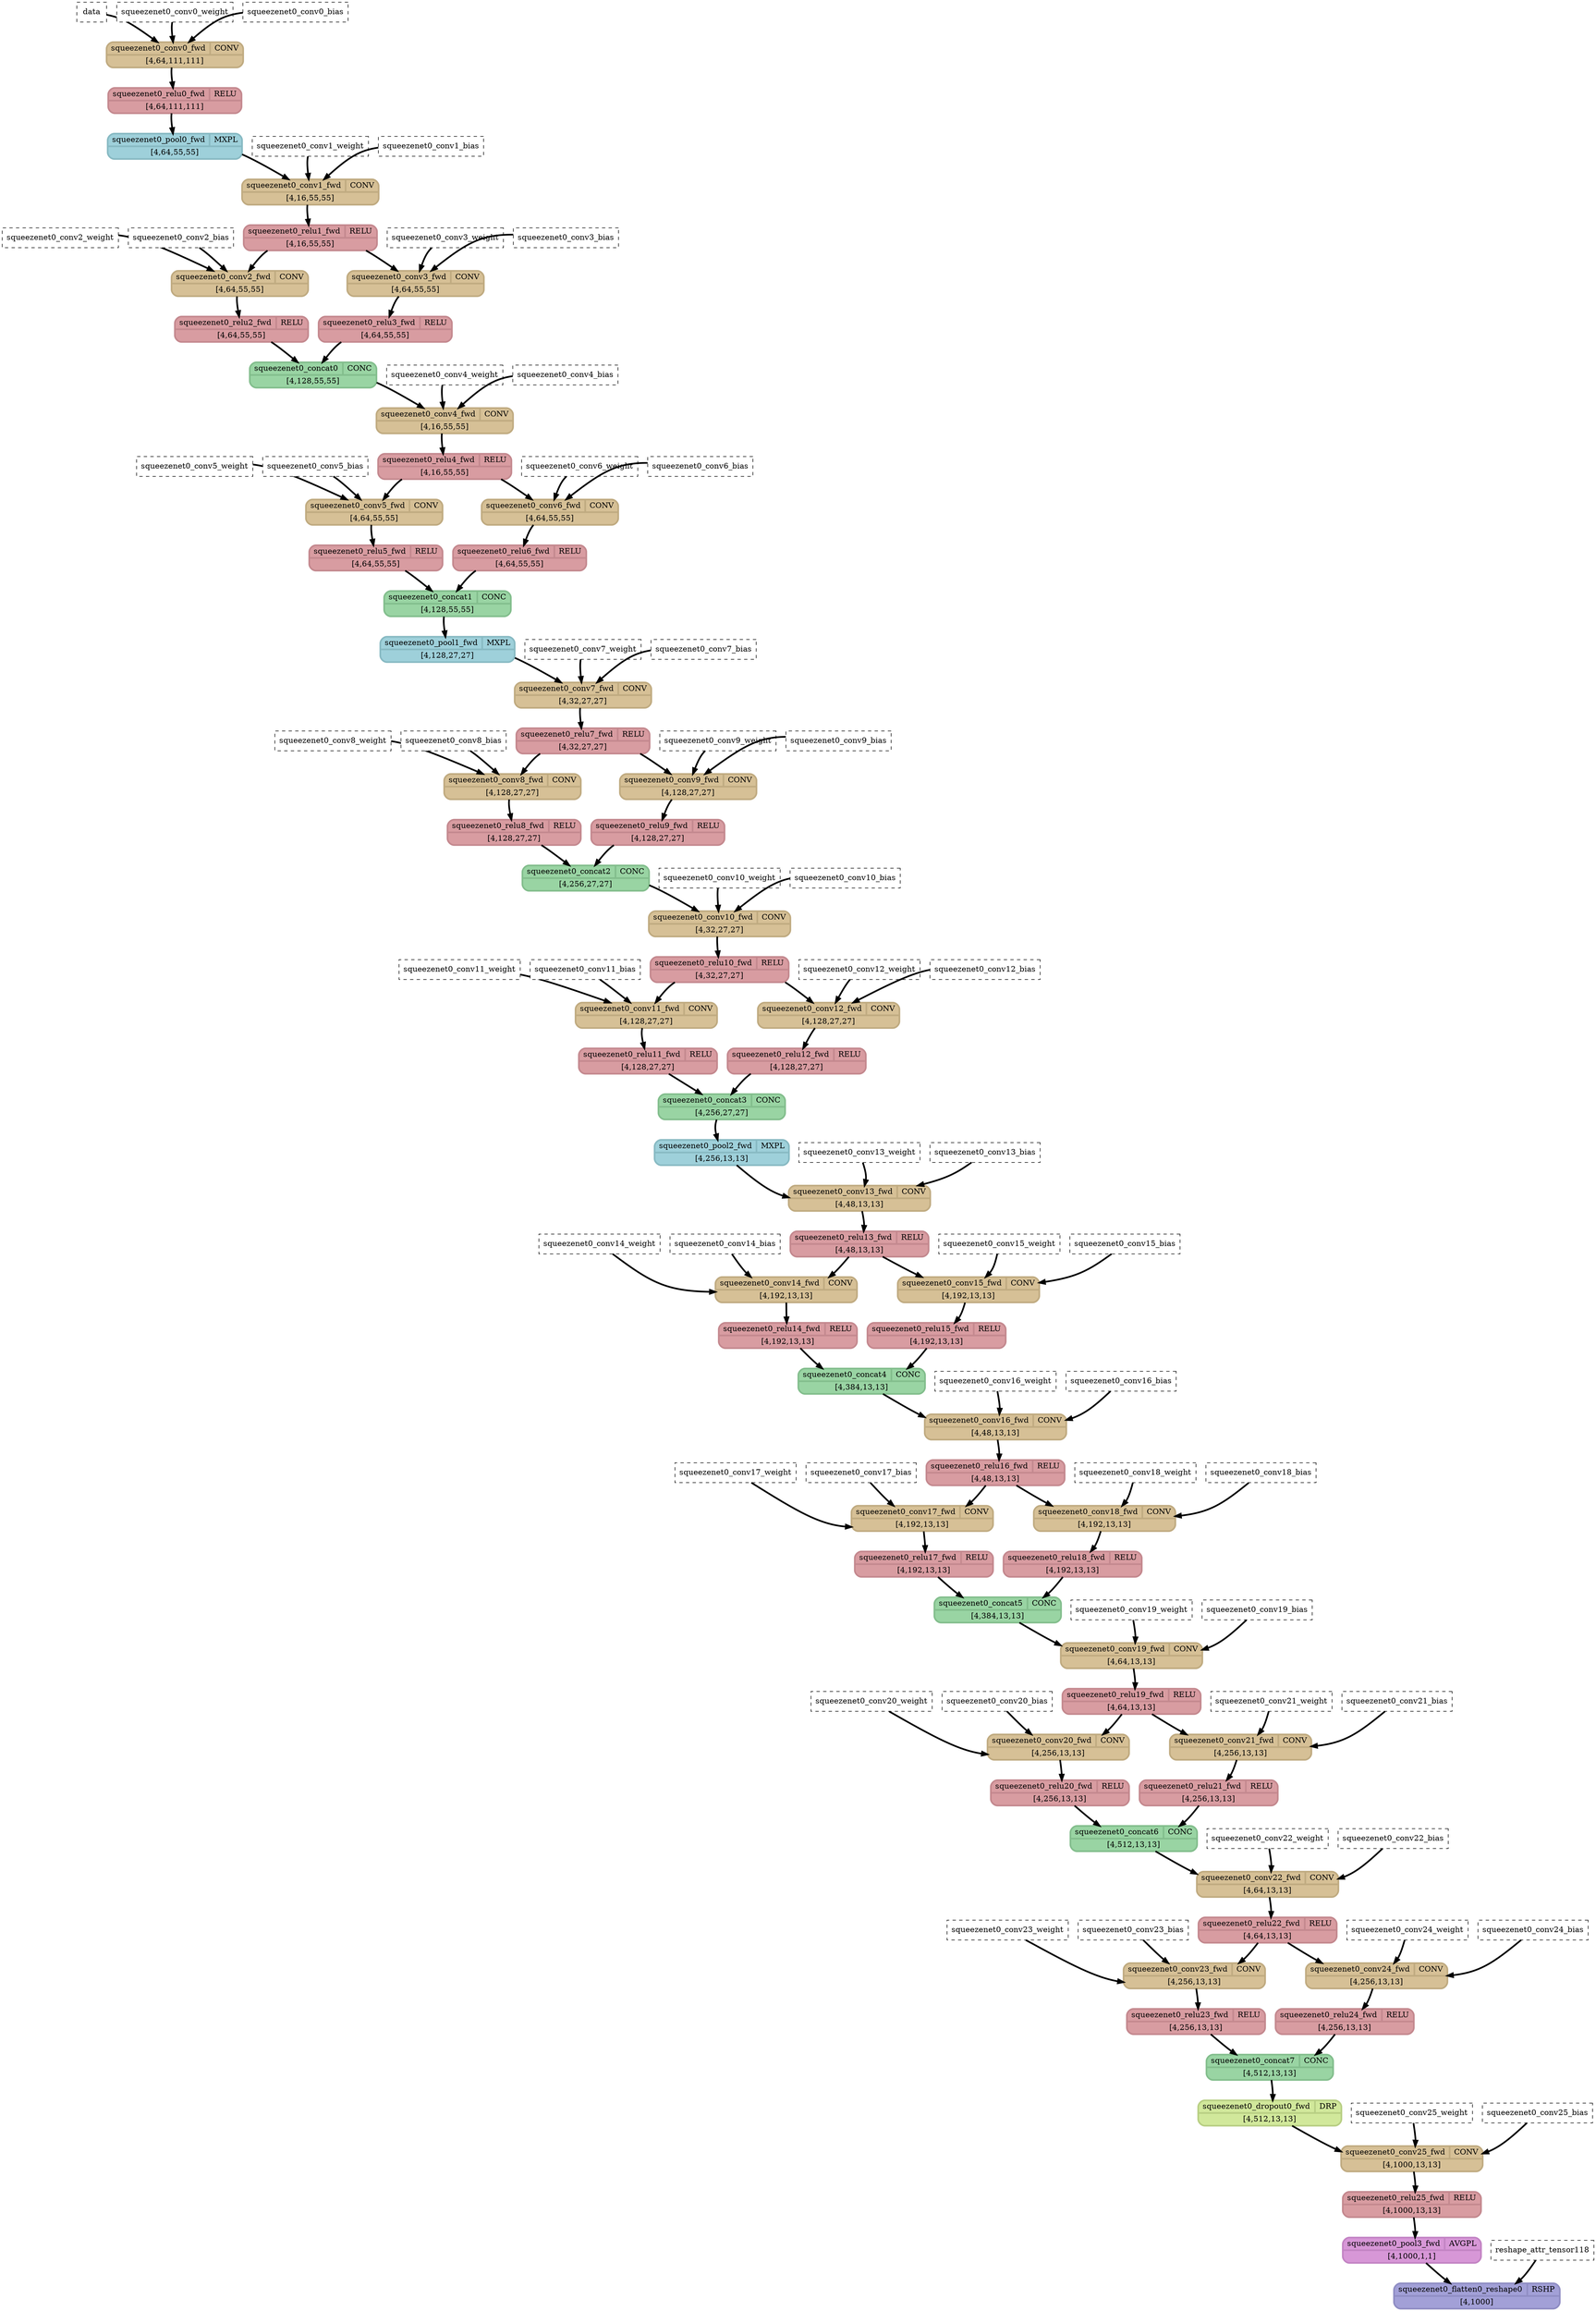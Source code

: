 strict digraph {
  graph [
    rankdir="TB"
    overlap=prism
    overlap_shrink=true
    splines=curved
  ];
  node [
    shape=Mrecord
  ];
  edge [
    penwidth=3
  ];

  // Node definitions.
  "data" [
    id=0
    name="data"
    type=constant_input
    label="data"
    inputs=""
    outputs=""
    shape=box
    style="filled,dashed"
    fillcolor="white"
  ];
  "squeezenet0_conv0_weight" [
    id=1
    name="squeezenet0_conv0_weight"
    type=constant_input
    label="squeezenet0_conv0_weight"
    inputs=""
    outputs=""
    shape=box
    style="filled,dashed"
    fillcolor="white"
  ];
  "squeezenet0_conv0_bias" [
    id=2
    name="squeezenet0_conv0_bias"
    type=constant_input
    label="squeezenet0_conv0_bias"
    inputs=""
    outputs=""
    shape=box
    style="filled,dashed"
    fillcolor="white"
  ];
  "squeezenet0_conv0_fwd" [
    id=3
    name="squeezenet0_conv0_fwd"
    type=Conv
    label="{ {squeezenet0_conv0_fwd  | CONV} | [4,64,111,111] }"
    inputs="data;squeezenet0_conv0_weight;squeezenet0_conv0_bias"
    outputs="squeezenet0_conv0_fwd"
    penwidth=3
    style=filled
    color="#c0ab81"
    fontcolor="#000000"
    fillcolor="#d6c096"
  ];
  "squeezenet0_relu0_fwd" [
    id=4
    name="squeezenet0_relu0_fwd"
    type=Relu
    label="{ {squeezenet0_relu0_fwd  | RELU} | [4,64,111,111] }"
    inputs="squeezenet0_conv0_fwd"
    outputs="squeezenet0_relu0_fwd"
    penwidth=3
    style=filled
    color="#c4898f"
    fontcolor="#000000"
    fillcolor="#d89ca1"
  ];
  "squeezenet0_pool0_fwd" [
    id=5
    name="squeezenet0_pool0_fwd"
    type=MaxPool
    label="{ {squeezenet0_pool0_fwd  | MXPL} | [4,64,55,55] }"
    inputs="squeezenet0_relu0_fwd"
    outputs="squeezenet0_pool0_fwd"
    penwidth=3
    style=filled
    color="#88bac3"
    fontcolor="#000000"
    fillcolor="#9ed0da"
  ];
  "squeezenet0_conv1_weight" [
    id=6
    name="squeezenet0_conv1_weight"
    type=constant_input
    label="squeezenet0_conv1_weight"
    inputs=""
    outputs=""
    shape=box
    style="filled,dashed"
    fillcolor="white"
  ];
  "squeezenet0_conv1_bias" [
    id=7
    name="squeezenet0_conv1_bias"
    type=constant_input
    label="squeezenet0_conv1_bias"
    inputs=""
    outputs=""
    shape=box
    style="filled,dashed"
    fillcolor="white"
  ];
  "squeezenet0_conv1_fwd" [
    id=8
    name="squeezenet0_conv1_fwd"
    type=Conv
    label="{ {squeezenet0_conv1_fwd  | CONV} | [4,16,55,55] }"
    inputs="squeezenet0_pool0_fwd;squeezenet0_conv1_weight;squeezenet0_conv1_bias"
    outputs="squeezenet0_conv1_fwd"
    penwidth=3
    style=filled
    color="#c0ab81"
    fontcolor="#000000"
    fillcolor="#d6c096"
  ];
  "squeezenet0_relu1_fwd" [
    id=9
    name="squeezenet0_relu1_fwd"
    type=Relu
    label="{ {squeezenet0_relu1_fwd  | RELU} | [4,16,55,55] }"
    inputs="squeezenet0_conv1_fwd"
    outputs="squeezenet0_relu1_fwd"
    penwidth=3
    style=filled
    color="#c4898f"
    fontcolor="#000000"
    fillcolor="#d89ca1"
  ];
  "squeezenet0_conv2_weight" [
    id=10
    name="squeezenet0_conv2_weight"
    type=constant_input
    label="squeezenet0_conv2_weight"
    inputs=""
    outputs=""
    shape=box
    style="filled,dashed"
    fillcolor="white"
  ];
  "squeezenet0_conv2_bias" [
    id=11
    name="squeezenet0_conv2_bias"
    type=constant_input
    label="squeezenet0_conv2_bias"
    inputs=""
    outputs=""
    shape=box
    style="filled,dashed"
    fillcolor="white"
  ];
  "squeezenet0_conv2_fwd" [
    id=12
    name="squeezenet0_conv2_fwd"
    type=Conv
    label="{ {squeezenet0_conv2_fwd  | CONV} | [4,64,55,55] }"
    inputs="squeezenet0_relu1_fwd;squeezenet0_conv2_weight;squeezenet0_conv2_bias"
    outputs="squeezenet0_conv2_fwd"
    penwidth=3
    style=filled
    color="#c0ab81"
    fontcolor="#000000"
    fillcolor="#d6c096"
  ];
  "squeezenet0_relu2_fwd" [
    id=13
    name="squeezenet0_relu2_fwd"
    type=Relu
    label="{ {squeezenet0_relu2_fwd  | RELU} | [4,64,55,55] }"
    inputs="squeezenet0_conv2_fwd"
    outputs="squeezenet0_relu2_fwd"
    penwidth=3
    style=filled
    color="#c4898f"
    fontcolor="#000000"
    fillcolor="#d89ca1"
  ];
  "squeezenet0_conv3_weight" [
    id=14
    name="squeezenet0_conv3_weight"
    type=constant_input
    label="squeezenet0_conv3_weight"
    inputs=""
    outputs=""
    shape=box
    style="filled,dashed"
    fillcolor="white"
  ];
  "squeezenet0_conv3_bias" [
    id=15
    name="squeezenet0_conv3_bias"
    type=constant_input
    label="squeezenet0_conv3_bias"
    inputs=""
    outputs=""
    shape=box
    style="filled,dashed"
    fillcolor="white"
  ];
  "squeezenet0_conv3_fwd" [
    id=16
    name="squeezenet0_conv3_fwd"
    type=Conv
    label="{ {squeezenet0_conv3_fwd  | CONV} | [4,64,55,55] }"
    inputs="squeezenet0_relu1_fwd;squeezenet0_conv3_weight;squeezenet0_conv3_bias"
    outputs="squeezenet0_conv3_fwd"
    penwidth=3
    style=filled
    color="#c0ab81"
    fontcolor="#000000"
    fillcolor="#d6c096"
  ];
  "squeezenet0_relu3_fwd" [
    id=17
    name="squeezenet0_relu3_fwd"
    type=Relu
    label="{ {squeezenet0_relu3_fwd  | RELU} | [4,64,55,55] }"
    inputs="squeezenet0_conv3_fwd"
    outputs="squeezenet0_relu3_fwd"
    penwidth=3
    style=filled
    color="#c4898f"
    fontcolor="#000000"
    fillcolor="#d89ca1"
  ];
  "squeezenet0_concat0" [
    id=18
    name="squeezenet0_concat0"
    type=Concat
    label="{ {squeezenet0_concat0  | CONC} | [4,128,55,55] }"
    inputs="squeezenet0_relu2_fwd;squeezenet0_relu3_fwd"
    outputs="squeezenet0_concat0"
    penwidth=3
    style=filled
    color="#83be8d"
    fontcolor="#000000"
    fillcolor="#99d4a3"
  ];
  "squeezenet0_conv4_weight" [
    id=19
    name="squeezenet0_conv4_weight"
    type=constant_input
    label="squeezenet0_conv4_weight"
    inputs=""
    outputs=""
    shape=box
    style="filled,dashed"
    fillcolor="white"
  ];
  "squeezenet0_conv4_bias" [
    id=20
    name="squeezenet0_conv4_bias"
    type=constant_input
    label="squeezenet0_conv4_bias"
    inputs=""
    outputs=""
    shape=box
    style="filled,dashed"
    fillcolor="white"
  ];
  "squeezenet0_conv4_fwd" [
    id=21
    name="squeezenet0_conv4_fwd"
    type=Conv
    label="{ {squeezenet0_conv4_fwd  | CONV} | [4,16,55,55] }"
    inputs="squeezenet0_concat0;squeezenet0_conv4_weight;squeezenet0_conv4_bias"
    outputs="squeezenet0_conv4_fwd"
    penwidth=3
    style=filled
    color="#c0ab81"
    fontcolor="#000000"
    fillcolor="#d6c096"
  ];
  "squeezenet0_relu4_fwd" [
    id=22
    name="squeezenet0_relu4_fwd"
    type=Relu
    label="{ {squeezenet0_relu4_fwd  | RELU} | [4,16,55,55] }"
    inputs="squeezenet0_conv4_fwd"
    outputs="squeezenet0_relu4_fwd"
    penwidth=3
    style=filled
    color="#c4898f"
    fontcolor="#000000"
    fillcolor="#d89ca1"
  ];
  "squeezenet0_conv5_weight" [
    id=23
    name="squeezenet0_conv5_weight"
    type=constant_input
    label="squeezenet0_conv5_weight"
    inputs=""
    outputs=""
    shape=box
    style="filled,dashed"
    fillcolor="white"
  ];
  "squeezenet0_conv5_bias" [
    id=24
    name="squeezenet0_conv5_bias"
    type=constant_input
    label="squeezenet0_conv5_bias"
    inputs=""
    outputs=""
    shape=box
    style="filled,dashed"
    fillcolor="white"
  ];
  "squeezenet0_conv5_fwd" [
    id=25
    name="squeezenet0_conv5_fwd"
    type=Conv
    label="{ {squeezenet0_conv5_fwd  | CONV} | [4,64,55,55] }"
    inputs="squeezenet0_relu4_fwd;squeezenet0_conv5_weight;squeezenet0_conv5_bias"
    outputs="squeezenet0_conv5_fwd"
    penwidth=3
    style=filled
    color="#c0ab81"
    fontcolor="#000000"
    fillcolor="#d6c096"
  ];
  "squeezenet0_relu5_fwd" [
    id=26
    name="squeezenet0_relu5_fwd"
    type=Relu
    label="{ {squeezenet0_relu5_fwd  | RELU} | [4,64,55,55] }"
    inputs="squeezenet0_conv5_fwd"
    outputs="squeezenet0_relu5_fwd"
    penwidth=3
    style=filled
    color="#c4898f"
    fontcolor="#000000"
    fillcolor="#d89ca1"
  ];
  "squeezenet0_conv6_weight" [
    id=27
    name="squeezenet0_conv6_weight"
    type=constant_input
    label="squeezenet0_conv6_weight"
    inputs=""
    outputs=""
    shape=box
    style="filled,dashed"
    fillcolor="white"
  ];
  "squeezenet0_conv6_bias" [
    id=28
    name="squeezenet0_conv6_bias"
    type=constant_input
    label="squeezenet0_conv6_bias"
    inputs=""
    outputs=""
    shape=box
    style="filled,dashed"
    fillcolor="white"
  ];
  "squeezenet0_conv6_fwd" [
    id=29
    name="squeezenet0_conv6_fwd"
    type=Conv
    label="{ {squeezenet0_conv6_fwd  | CONV} | [4,64,55,55] }"
    inputs="squeezenet0_relu4_fwd;squeezenet0_conv6_weight;squeezenet0_conv6_bias"
    outputs="squeezenet0_conv6_fwd"
    penwidth=3
    style=filled
    color="#c0ab81"
    fontcolor="#000000"
    fillcolor="#d6c096"
  ];
  "squeezenet0_relu6_fwd" [
    id=30
    name="squeezenet0_relu6_fwd"
    type=Relu
    label="{ {squeezenet0_relu6_fwd  | RELU} | [4,64,55,55] }"
    inputs="squeezenet0_conv6_fwd"
    outputs="squeezenet0_relu6_fwd"
    penwidth=3
    style=filled
    color="#c4898f"
    fontcolor="#000000"
    fillcolor="#d89ca1"
  ];
  "squeezenet0_concat1" [
    id=31
    name="squeezenet0_concat1"
    type=Concat
    label="{ {squeezenet0_concat1  | CONC} | [4,128,55,55] }"
    inputs="squeezenet0_relu5_fwd;squeezenet0_relu6_fwd"
    outputs="squeezenet0_concat1"
    penwidth=3
    style=filled
    color="#83be8d"
    fontcolor="#000000"
    fillcolor="#99d4a3"
  ];
  "squeezenet0_pool1_fwd" [
    id=32
    name="squeezenet0_pool1_fwd"
    type=MaxPool
    label="{ {squeezenet0_pool1_fwd  | MXPL} | [4,128,27,27] }"
    inputs="squeezenet0_concat1"
    outputs="squeezenet0_pool1_fwd"
    penwidth=3
    style=filled
    color="#88bac3"
    fontcolor="#000000"
    fillcolor="#9ed0da"
  ];
  "squeezenet0_conv7_weight" [
    id=33
    name="squeezenet0_conv7_weight"
    type=constant_input
    label="squeezenet0_conv7_weight"
    inputs=""
    outputs=""
    shape=box
    style="filled,dashed"
    fillcolor="white"
  ];
  "squeezenet0_conv7_bias" [
    id=34
    name="squeezenet0_conv7_bias"
    type=constant_input
    label="squeezenet0_conv7_bias"
    inputs=""
    outputs=""
    shape=box
    style="filled,dashed"
    fillcolor="white"
  ];
  "squeezenet0_conv7_fwd" [
    id=35
    name="squeezenet0_conv7_fwd"
    type=Conv
    label="{ {squeezenet0_conv7_fwd  | CONV} | [4,32,27,27] }"
    inputs="squeezenet0_pool1_fwd;squeezenet0_conv7_weight;squeezenet0_conv7_bias"
    outputs="squeezenet0_conv7_fwd"
    penwidth=3
    style=filled
    color="#c0ab81"
    fontcolor="#000000"
    fillcolor="#d6c096"
  ];
  "squeezenet0_relu7_fwd" [
    id=36
    name="squeezenet0_relu7_fwd"
    type=Relu
    label="{ {squeezenet0_relu7_fwd  | RELU} | [4,32,27,27] }"
    inputs="squeezenet0_conv7_fwd"
    outputs="squeezenet0_relu7_fwd"
    penwidth=3
    style=filled
    color="#c4898f"
    fontcolor="#000000"
    fillcolor="#d89ca1"
  ];
  "squeezenet0_conv8_weight" [
    id=37
    name="squeezenet0_conv8_weight"
    type=constant_input
    label="squeezenet0_conv8_weight"
    inputs=""
    outputs=""
    shape=box
    style="filled,dashed"
    fillcolor="white"
  ];
  "squeezenet0_conv8_bias" [
    id=38
    name="squeezenet0_conv8_bias"
    type=constant_input
    label="squeezenet0_conv8_bias"
    inputs=""
    outputs=""
    shape=box
    style="filled,dashed"
    fillcolor="white"
  ];
  "squeezenet0_conv8_fwd" [
    id=39
    name="squeezenet0_conv8_fwd"
    type=Conv
    label="{ {squeezenet0_conv8_fwd  | CONV} | [4,128,27,27] }"
    inputs="squeezenet0_relu7_fwd;squeezenet0_conv8_weight;squeezenet0_conv8_bias"
    outputs="squeezenet0_conv8_fwd"
    penwidth=3
    style=filled
    color="#c0ab81"
    fontcolor="#000000"
    fillcolor="#d6c096"
  ];
  "squeezenet0_relu8_fwd" [
    id=40
    name="squeezenet0_relu8_fwd"
    type=Relu
    label="{ {squeezenet0_relu8_fwd  | RELU} | [4,128,27,27] }"
    inputs="squeezenet0_conv8_fwd"
    outputs="squeezenet0_relu8_fwd"
    penwidth=3
    style=filled
    color="#c4898f"
    fontcolor="#000000"
    fillcolor="#d89ca1"
  ];
  "squeezenet0_conv9_weight" [
    id=41
    name="squeezenet0_conv9_weight"
    type=constant_input
    label="squeezenet0_conv9_weight"
    inputs=""
    outputs=""
    shape=box
    style="filled,dashed"
    fillcolor="white"
  ];
  "squeezenet0_conv9_bias" [
    id=42
    name="squeezenet0_conv9_bias"
    type=constant_input
    label="squeezenet0_conv9_bias"
    inputs=""
    outputs=""
    shape=box
    style="filled,dashed"
    fillcolor="white"
  ];
  "squeezenet0_conv9_fwd" [
    id=43
    name="squeezenet0_conv9_fwd"
    type=Conv
    label="{ {squeezenet0_conv9_fwd  | CONV} | [4,128,27,27] }"
    inputs="squeezenet0_relu7_fwd;squeezenet0_conv9_weight;squeezenet0_conv9_bias"
    outputs="squeezenet0_conv9_fwd"
    penwidth=3
    style=filled
    color="#c0ab81"
    fontcolor="#000000"
    fillcolor="#d6c096"
  ];
  "squeezenet0_relu9_fwd" [
    id=44
    name="squeezenet0_relu9_fwd"
    type=Relu
    label="{ {squeezenet0_relu9_fwd  | RELU} | [4,128,27,27] }"
    inputs="squeezenet0_conv9_fwd"
    outputs="squeezenet0_relu9_fwd"
    penwidth=3
    style=filled
    color="#c4898f"
    fontcolor="#000000"
    fillcolor="#d89ca1"
  ];
  "squeezenet0_concat2" [
    id=45
    name="squeezenet0_concat2"
    type=Concat
    label="{ {squeezenet0_concat2  | CONC} | [4,256,27,27] }"
    inputs="squeezenet0_relu8_fwd;squeezenet0_relu9_fwd"
    outputs="squeezenet0_concat2"
    penwidth=3
    style=filled
    color="#83be8d"
    fontcolor="#000000"
    fillcolor="#99d4a3"
  ];
  "squeezenet0_conv10_weight" [
    id=46
    name="squeezenet0_conv10_weight"
    type=constant_input
    label="squeezenet0_conv10_weight"
    inputs=""
    outputs=""
    shape=box
    style="filled,dashed"
    fillcolor="white"
  ];
  "squeezenet0_conv10_bias" [
    id=47
    name="squeezenet0_conv10_bias"
    type=constant_input
    label="squeezenet0_conv10_bias"
    inputs=""
    outputs=""
    shape=box
    style="filled,dashed"
    fillcolor="white"
  ];
  "squeezenet0_conv10_fwd" [
    id=48
    name="squeezenet0_conv10_fwd"
    type=Conv
    label="{ {squeezenet0_conv10_fwd  | CONV} | [4,32,27,27] }"
    inputs="squeezenet0_concat2;squeezenet0_conv10_weight;squeezenet0_conv10_bias"
    outputs="squeezenet0_conv10_fwd"
    penwidth=3
    style=filled
    color="#c0ab81"
    fontcolor="#000000"
    fillcolor="#d6c096"
  ];
  "squeezenet0_relu10_fwd" [
    id=49
    name="squeezenet0_relu10_fwd"
    type=Relu
    label="{ {squeezenet0_relu10_fwd  | RELU} | [4,32,27,27] }"
    inputs="squeezenet0_conv10_fwd"
    outputs="squeezenet0_relu10_fwd"
    penwidth=3
    style=filled
    color="#c4898f"
    fontcolor="#000000"
    fillcolor="#d89ca1"
  ];
  "squeezenet0_conv11_weight" [
    id=50
    name="squeezenet0_conv11_weight"
    type=constant_input
    label="squeezenet0_conv11_weight"
    inputs=""
    outputs=""
    shape=box
    style="filled,dashed"
    fillcolor="white"
  ];
  "squeezenet0_conv11_bias" [
    id=51
    name="squeezenet0_conv11_bias"
    type=constant_input
    label="squeezenet0_conv11_bias"
    inputs=""
    outputs=""
    shape=box
    style="filled,dashed"
    fillcolor="white"
  ];
  "squeezenet0_conv11_fwd" [
    id=52
    name="squeezenet0_conv11_fwd"
    type=Conv
    label="{ {squeezenet0_conv11_fwd  | CONV} | [4,128,27,27] }"
    inputs="squeezenet0_relu10_fwd;squeezenet0_conv11_weight;squeezenet0_conv11_bias"
    outputs="squeezenet0_conv11_fwd"
    penwidth=3
    style=filled
    color="#c0ab81"
    fontcolor="#000000"
    fillcolor="#d6c096"
  ];
  "squeezenet0_relu11_fwd" [
    id=53
    name="squeezenet0_relu11_fwd"
    type=Relu
    label="{ {squeezenet0_relu11_fwd  | RELU} | [4,128,27,27] }"
    inputs="squeezenet0_conv11_fwd"
    outputs="squeezenet0_relu11_fwd"
    penwidth=3
    style=filled
    color="#c4898f"
    fontcolor="#000000"
    fillcolor="#d89ca1"
  ];
  "squeezenet0_conv12_weight" [
    id=54
    name="squeezenet0_conv12_weight"
    type=constant_input
    label="squeezenet0_conv12_weight"
    inputs=""
    outputs=""
    shape=box
    style="filled,dashed"
    fillcolor="white"
  ];
  "squeezenet0_conv12_bias" [
    id=55
    name="squeezenet0_conv12_bias"
    type=constant_input
    label="squeezenet0_conv12_bias"
    inputs=""
    outputs=""
    shape=box
    style="filled,dashed"
    fillcolor="white"
  ];
  "squeezenet0_conv12_fwd" [
    id=56
    name="squeezenet0_conv12_fwd"
    type=Conv
    label="{ {squeezenet0_conv12_fwd  | CONV} | [4,128,27,27] }"
    inputs="squeezenet0_relu10_fwd;squeezenet0_conv12_weight;squeezenet0_conv12_bias"
    outputs="squeezenet0_conv12_fwd"
    penwidth=3
    style=filled
    color="#c0ab81"
    fontcolor="#000000"
    fillcolor="#d6c096"
  ];
  "squeezenet0_relu12_fwd" [
    id=57
    name="squeezenet0_relu12_fwd"
    type=Relu
    label="{ {squeezenet0_relu12_fwd  | RELU} | [4,128,27,27] }"
    inputs="squeezenet0_conv12_fwd"
    outputs="squeezenet0_relu12_fwd"
    penwidth=3
    style=filled
    color="#c4898f"
    fontcolor="#000000"
    fillcolor="#d89ca1"
  ];
  "squeezenet0_concat3" [
    id=58
    name="squeezenet0_concat3"
    type=Concat
    label="{ {squeezenet0_concat3  | CONC} | [4,256,27,27] }"
    inputs="squeezenet0_relu11_fwd;squeezenet0_relu12_fwd"
    outputs="squeezenet0_concat3"
    penwidth=3
    style=filled
    color="#83be8d"
    fontcolor="#000000"
    fillcolor="#99d4a3"
  ];
  "squeezenet0_pool2_fwd" [
    id=59
    name="squeezenet0_pool2_fwd"
    type=MaxPool
    label="{ {squeezenet0_pool2_fwd  | MXPL} | [4,256,13,13] }"
    inputs="squeezenet0_concat3"
    outputs="squeezenet0_pool2_fwd"
    penwidth=3
    style=filled
    color="#88bac3"
    fontcolor="#000000"
    fillcolor="#9ed0da"
  ];
  "squeezenet0_conv13_weight" [
    id=60
    name="squeezenet0_conv13_weight"
    type=constant_input
    label="squeezenet0_conv13_weight"
    inputs=""
    outputs=""
    shape=box
    style="filled,dashed"
    fillcolor="white"
  ];
  "squeezenet0_conv13_bias" [
    id=61
    name="squeezenet0_conv13_bias"
    type=constant_input
    label="squeezenet0_conv13_bias"
    inputs=""
    outputs=""
    shape=box
    style="filled,dashed"
    fillcolor="white"
  ];
  "squeezenet0_conv13_fwd" [
    id=62
    name="squeezenet0_conv13_fwd"
    type=Conv
    label="{ {squeezenet0_conv13_fwd  | CONV} | [4,48,13,13] }"
    inputs="squeezenet0_pool2_fwd;squeezenet0_conv13_weight;squeezenet0_conv13_bias"
    outputs="squeezenet0_conv13_fwd"
    penwidth=3
    style=filled
    color="#c0ab81"
    fontcolor="#000000"
    fillcolor="#d6c096"
  ];
  "squeezenet0_relu13_fwd" [
    id=63
    name="squeezenet0_relu13_fwd"
    type=Relu
    label="{ {squeezenet0_relu13_fwd  | RELU} | [4,48,13,13] }"
    inputs="squeezenet0_conv13_fwd"
    outputs="squeezenet0_relu13_fwd"
    penwidth=3
    style=filled
    color="#c4898f"
    fontcolor="#000000"
    fillcolor="#d89ca1"
  ];
  "squeezenet0_conv14_weight" [
    id=64
    name="squeezenet0_conv14_weight"
    type=constant_input
    label="squeezenet0_conv14_weight"
    inputs=""
    outputs=""
    shape=box
    style="filled,dashed"
    fillcolor="white"
  ];
  "squeezenet0_conv14_bias" [
    id=65
    name="squeezenet0_conv14_bias"
    type=constant_input
    label="squeezenet0_conv14_bias"
    inputs=""
    outputs=""
    shape=box
    style="filled,dashed"
    fillcolor="white"
  ];
  "squeezenet0_conv14_fwd" [
    id=66
    name="squeezenet0_conv14_fwd"
    type=Conv
    label="{ {squeezenet0_conv14_fwd  | CONV} | [4,192,13,13] }"
    inputs="squeezenet0_relu13_fwd;squeezenet0_conv14_weight;squeezenet0_conv14_bias"
    outputs="squeezenet0_conv14_fwd"
    penwidth=3
    style=filled
    color="#c0ab81"
    fontcolor="#000000"
    fillcolor="#d6c096"
  ];
  "squeezenet0_relu14_fwd" [
    id=67
    name="squeezenet0_relu14_fwd"
    type=Relu
    label="{ {squeezenet0_relu14_fwd  | RELU} | [4,192,13,13] }"
    inputs="squeezenet0_conv14_fwd"
    outputs="squeezenet0_relu14_fwd"
    penwidth=3
    style=filled
    color="#c4898f"
    fontcolor="#000000"
    fillcolor="#d89ca1"
  ];
  "squeezenet0_conv15_weight" [
    id=68
    name="squeezenet0_conv15_weight"
    type=constant_input
    label="squeezenet0_conv15_weight"
    inputs=""
    outputs=""
    shape=box
    style="filled,dashed"
    fillcolor="white"
  ];
  "squeezenet0_conv15_bias" [
    id=69
    name="squeezenet0_conv15_bias"
    type=constant_input
    label="squeezenet0_conv15_bias"
    inputs=""
    outputs=""
    shape=box
    style="filled,dashed"
    fillcolor="white"
  ];
  "squeezenet0_conv15_fwd" [
    id=70
    name="squeezenet0_conv15_fwd"
    type=Conv
    label="{ {squeezenet0_conv15_fwd  | CONV} | [4,192,13,13] }"
    inputs="squeezenet0_relu13_fwd;squeezenet0_conv15_weight;squeezenet0_conv15_bias"
    outputs="squeezenet0_conv15_fwd"
    penwidth=3
    style=filled
    color="#c0ab81"
    fontcolor="#000000"
    fillcolor="#d6c096"
  ];
  "squeezenet0_relu15_fwd" [
    id=71
    name="squeezenet0_relu15_fwd"
    type=Relu
    label="{ {squeezenet0_relu15_fwd  | RELU} | [4,192,13,13] }"
    inputs="squeezenet0_conv15_fwd"
    outputs="squeezenet0_relu15_fwd"
    penwidth=3
    style=filled
    color="#c4898f"
    fontcolor="#000000"
    fillcolor="#d89ca1"
  ];
  "squeezenet0_concat4" [
    id=72
    name="squeezenet0_concat4"
    type=Concat
    label="{ {squeezenet0_concat4  | CONC} | [4,384,13,13] }"
    inputs="squeezenet0_relu14_fwd;squeezenet0_relu15_fwd"
    outputs="squeezenet0_concat4"
    penwidth=3
    style=filled
    color="#83be8d"
    fontcolor="#000000"
    fillcolor="#99d4a3"
  ];
  "squeezenet0_conv16_weight" [
    id=73
    name="squeezenet0_conv16_weight"
    type=constant_input
    label="squeezenet0_conv16_weight"
    inputs=""
    outputs=""
    shape=box
    style="filled,dashed"
    fillcolor="white"
  ];
  "squeezenet0_conv16_bias" [
    id=74
    name="squeezenet0_conv16_bias"
    type=constant_input
    label="squeezenet0_conv16_bias"
    inputs=""
    outputs=""
    shape=box
    style="filled,dashed"
    fillcolor="white"
  ];
  "squeezenet0_conv16_fwd" [
    id=75
    name="squeezenet0_conv16_fwd"
    type=Conv
    label="{ {squeezenet0_conv16_fwd  | CONV} | [4,48,13,13] }"
    inputs="squeezenet0_concat4;squeezenet0_conv16_weight;squeezenet0_conv16_bias"
    outputs="squeezenet0_conv16_fwd"
    penwidth=3
    style=filled
    color="#c0ab81"
    fontcolor="#000000"
    fillcolor="#d6c096"
  ];
  "squeezenet0_relu16_fwd" [
    id=76
    name="squeezenet0_relu16_fwd"
    type=Relu
    label="{ {squeezenet0_relu16_fwd  | RELU} | [4,48,13,13] }"
    inputs="squeezenet0_conv16_fwd"
    outputs="squeezenet0_relu16_fwd"
    penwidth=3
    style=filled
    color="#c4898f"
    fontcolor="#000000"
    fillcolor="#d89ca1"
  ];
  "squeezenet0_conv17_weight" [
    id=77
    name="squeezenet0_conv17_weight"
    type=constant_input
    label="squeezenet0_conv17_weight"
    inputs=""
    outputs=""
    shape=box
    style="filled,dashed"
    fillcolor="white"
  ];
  "squeezenet0_conv17_bias" [
    id=78
    name="squeezenet0_conv17_bias"
    type=constant_input
    label="squeezenet0_conv17_bias"
    inputs=""
    outputs=""
    shape=box
    style="filled,dashed"
    fillcolor="white"
  ];
  "squeezenet0_conv17_fwd" [
    id=79
    name="squeezenet0_conv17_fwd"
    type=Conv
    label="{ {squeezenet0_conv17_fwd  | CONV} | [4,192,13,13] }"
    inputs="squeezenet0_relu16_fwd;squeezenet0_conv17_weight;squeezenet0_conv17_bias"
    outputs="squeezenet0_conv17_fwd"
    penwidth=3
    style=filled
    color="#c0ab81"
    fontcolor="#000000"
    fillcolor="#d6c096"
  ];
  "squeezenet0_relu17_fwd" [
    id=80
    name="squeezenet0_relu17_fwd"
    type=Relu
    label="{ {squeezenet0_relu17_fwd  | RELU} | [4,192,13,13] }"
    inputs="squeezenet0_conv17_fwd"
    outputs="squeezenet0_relu17_fwd"
    penwidth=3
    style=filled
    color="#c4898f"
    fontcolor="#000000"
    fillcolor="#d89ca1"
  ];
  "squeezenet0_conv18_weight" [
    id=81
    name="squeezenet0_conv18_weight"
    type=constant_input
    label="squeezenet0_conv18_weight"
    inputs=""
    outputs=""
    shape=box
    style="filled,dashed"
    fillcolor="white"
  ];
  "squeezenet0_conv18_bias" [
    id=82
    name="squeezenet0_conv18_bias"
    type=constant_input
    label="squeezenet0_conv18_bias"
    inputs=""
    outputs=""
    shape=box
    style="filled,dashed"
    fillcolor="white"
  ];
  "squeezenet0_conv18_fwd" [
    id=83
    name="squeezenet0_conv18_fwd"
    type=Conv
    label="{ {squeezenet0_conv18_fwd  | CONV} | [4,192,13,13] }"
    inputs="squeezenet0_relu16_fwd;squeezenet0_conv18_weight;squeezenet0_conv18_bias"
    outputs="squeezenet0_conv18_fwd"
    penwidth=3
    style=filled
    color="#c0ab81"
    fontcolor="#000000"
    fillcolor="#d6c096"
  ];
  "squeezenet0_relu18_fwd" [
    id=84
    name="squeezenet0_relu18_fwd"
    type=Relu
    label="{ {squeezenet0_relu18_fwd  | RELU} | [4,192,13,13] }"
    inputs="squeezenet0_conv18_fwd"
    outputs="squeezenet0_relu18_fwd"
    penwidth=3
    style=filled
    color="#c4898f"
    fontcolor="#000000"
    fillcolor="#d89ca1"
  ];
  "squeezenet0_concat5" [
    id=85
    name="squeezenet0_concat5"
    type=Concat
    label="{ {squeezenet0_concat5  | CONC} | [4,384,13,13] }"
    inputs="squeezenet0_relu17_fwd;squeezenet0_relu18_fwd"
    outputs="squeezenet0_concat5"
    penwidth=3
    style=filled
    color="#83be8d"
    fontcolor="#000000"
    fillcolor="#99d4a3"
  ];
  "squeezenet0_conv19_weight" [
    id=86
    name="squeezenet0_conv19_weight"
    type=constant_input
    label="squeezenet0_conv19_weight"
    inputs=""
    outputs=""
    shape=box
    style="filled,dashed"
    fillcolor="white"
  ];
  "squeezenet0_conv19_bias" [
    id=87
    name="squeezenet0_conv19_bias"
    type=constant_input
    label="squeezenet0_conv19_bias"
    inputs=""
    outputs=""
    shape=box
    style="filled,dashed"
    fillcolor="white"
  ];
  "squeezenet0_conv19_fwd" [
    id=88
    name="squeezenet0_conv19_fwd"
    type=Conv
    label="{ {squeezenet0_conv19_fwd  | CONV} | [4,64,13,13] }"
    inputs="squeezenet0_concat5;squeezenet0_conv19_weight;squeezenet0_conv19_bias"
    outputs="squeezenet0_conv19_fwd"
    penwidth=3
    style=filled
    color="#c0ab81"
    fontcolor="#000000"
    fillcolor="#d6c096"
  ];
  "squeezenet0_relu19_fwd" [
    id=89
    name="squeezenet0_relu19_fwd"
    type=Relu
    label="{ {squeezenet0_relu19_fwd  | RELU} | [4,64,13,13] }"
    inputs="squeezenet0_conv19_fwd"
    outputs="squeezenet0_relu19_fwd"
    penwidth=3
    style=filled
    color="#c4898f"
    fontcolor="#000000"
    fillcolor="#d89ca1"
  ];
  "squeezenet0_conv20_weight" [
    id=90
    name="squeezenet0_conv20_weight"
    type=constant_input
    label="squeezenet0_conv20_weight"
    inputs=""
    outputs=""
    shape=box
    style="filled,dashed"
    fillcolor="white"
  ];
  "squeezenet0_conv20_bias" [
    id=91
    name="squeezenet0_conv20_bias"
    type=constant_input
    label="squeezenet0_conv20_bias"
    inputs=""
    outputs=""
    shape=box
    style="filled,dashed"
    fillcolor="white"
  ];
  "squeezenet0_conv20_fwd" [
    id=92
    name="squeezenet0_conv20_fwd"
    type=Conv
    label="{ {squeezenet0_conv20_fwd  | CONV} | [4,256,13,13] }"
    inputs="squeezenet0_relu19_fwd;squeezenet0_conv20_weight;squeezenet0_conv20_bias"
    outputs="squeezenet0_conv20_fwd"
    penwidth=3
    style=filled
    color="#c0ab81"
    fontcolor="#000000"
    fillcolor="#d6c096"
  ];
  "squeezenet0_relu20_fwd" [
    id=93
    name="squeezenet0_relu20_fwd"
    type=Relu
    label="{ {squeezenet0_relu20_fwd  | RELU} | [4,256,13,13] }"
    inputs="squeezenet0_conv20_fwd"
    outputs="squeezenet0_relu20_fwd"
    penwidth=3
    style=filled
    color="#c4898f"
    fontcolor="#000000"
    fillcolor="#d89ca1"
  ];
  "squeezenet0_conv21_weight" [
    id=94
    name="squeezenet0_conv21_weight"
    type=constant_input
    label="squeezenet0_conv21_weight"
    inputs=""
    outputs=""
    shape=box
    style="filled,dashed"
    fillcolor="white"
  ];
  "squeezenet0_conv21_bias" [
    id=95
    name="squeezenet0_conv21_bias"
    type=constant_input
    label="squeezenet0_conv21_bias"
    inputs=""
    outputs=""
    shape=box
    style="filled,dashed"
    fillcolor="white"
  ];
  "squeezenet0_conv21_fwd" [
    id=96
    name="squeezenet0_conv21_fwd"
    type=Conv
    label="{ {squeezenet0_conv21_fwd  | CONV} | [4,256,13,13] }"
    inputs="squeezenet0_relu19_fwd;squeezenet0_conv21_weight;squeezenet0_conv21_bias"
    outputs="squeezenet0_conv21_fwd"
    penwidth=3
    style=filled
    color="#c0ab81"
    fontcolor="#000000"
    fillcolor="#d6c096"
  ];
  "squeezenet0_relu21_fwd" [
    id=97
    name="squeezenet0_relu21_fwd"
    type=Relu
    label="{ {squeezenet0_relu21_fwd  | RELU} | [4,256,13,13] }"
    inputs="squeezenet0_conv21_fwd"
    outputs="squeezenet0_relu21_fwd"
    penwidth=3
    style=filled
    color="#c4898f"
    fontcolor="#000000"
    fillcolor="#d89ca1"
  ];
  "squeezenet0_concat6" [
    id=98
    name="squeezenet0_concat6"
    type=Concat
    label="{ {squeezenet0_concat6  | CONC} | [4,512,13,13] }"
    inputs="squeezenet0_relu20_fwd;squeezenet0_relu21_fwd"
    outputs="squeezenet0_concat6"
    penwidth=3
    style=filled
    color="#83be8d"
    fontcolor="#000000"
    fillcolor="#99d4a3"
  ];
  "squeezenet0_conv22_weight" [
    id=99
    name="squeezenet0_conv22_weight"
    type=constant_input
    label="squeezenet0_conv22_weight"
    inputs=""
    outputs=""
    shape=box
    style="filled,dashed"
    fillcolor="white"
  ];
  "squeezenet0_conv22_bias" [
    id=100
    name="squeezenet0_conv22_bias"
    type=constant_input
    label="squeezenet0_conv22_bias"
    inputs=""
    outputs=""
    shape=box
    style="filled,dashed"
    fillcolor="white"
  ];
  "squeezenet0_conv22_fwd" [
    id=101
    name="squeezenet0_conv22_fwd"
    type=Conv
    label="{ {squeezenet0_conv22_fwd  | CONV} | [4,64,13,13] }"
    inputs="squeezenet0_concat6;squeezenet0_conv22_weight;squeezenet0_conv22_bias"
    outputs="squeezenet0_conv22_fwd"
    penwidth=3
    style=filled
    color="#c0ab81"
    fontcolor="#000000"
    fillcolor="#d6c096"
  ];
  "squeezenet0_relu22_fwd" [
    id=102
    name="squeezenet0_relu22_fwd"
    type=Relu
    label="{ {squeezenet0_relu22_fwd  | RELU} | [4,64,13,13] }"
    inputs="squeezenet0_conv22_fwd"
    outputs="squeezenet0_relu22_fwd"
    penwidth=3
    style=filled
    color="#c4898f"
    fontcolor="#000000"
    fillcolor="#d89ca1"
  ];
  "squeezenet0_conv23_weight" [
    id=103
    name="squeezenet0_conv23_weight"
    type=constant_input
    label="squeezenet0_conv23_weight"
    inputs=""
    outputs=""
    shape=box
    style="filled,dashed"
    fillcolor="white"
  ];
  "squeezenet0_conv23_bias" [
    id=104
    name="squeezenet0_conv23_bias"
    type=constant_input
    label="squeezenet0_conv23_bias"
    inputs=""
    outputs=""
    shape=box
    style="filled,dashed"
    fillcolor="white"
  ];
  "squeezenet0_conv23_fwd" [
    id=105
    name="squeezenet0_conv23_fwd"
    type=Conv
    label="{ {squeezenet0_conv23_fwd  | CONV} | [4,256,13,13] }"
    inputs="squeezenet0_relu22_fwd;squeezenet0_conv23_weight;squeezenet0_conv23_bias"
    outputs="squeezenet0_conv23_fwd"
    penwidth=3
    style=filled
    color="#c0ab81"
    fontcolor="#000000"
    fillcolor="#d6c096"
  ];
  "squeezenet0_relu23_fwd" [
    id=106
    name="squeezenet0_relu23_fwd"
    type=Relu
    label="{ {squeezenet0_relu23_fwd  | RELU} | [4,256,13,13] }"
    inputs="squeezenet0_conv23_fwd"
    outputs="squeezenet0_relu23_fwd"
    penwidth=3
    style=filled
    color="#c4898f"
    fontcolor="#000000"
    fillcolor="#d89ca1"
  ];
  "squeezenet0_conv24_weight" [
    id=107
    name="squeezenet0_conv24_weight"
    type=constant_input
    label="squeezenet0_conv24_weight"
    inputs=""
    outputs=""
    shape=box
    style="filled,dashed"
    fillcolor="white"
  ];
  "squeezenet0_conv24_bias" [
    id=108
    name="squeezenet0_conv24_bias"
    type=constant_input
    label="squeezenet0_conv24_bias"
    inputs=""
    outputs=""
    shape=box
    style="filled,dashed"
    fillcolor="white"
  ];
  "squeezenet0_conv24_fwd" [
    id=109
    name="squeezenet0_conv24_fwd"
    type=Conv
    label="{ {squeezenet0_conv24_fwd  | CONV} | [4,256,13,13] }"
    inputs="squeezenet0_relu22_fwd;squeezenet0_conv24_weight;squeezenet0_conv24_bias"
    outputs="squeezenet0_conv24_fwd"
    penwidth=3
    style=filled
    color="#c0ab81"
    fontcolor="#000000"
    fillcolor="#d6c096"
  ];
  "squeezenet0_relu24_fwd" [
    id=110
    name="squeezenet0_relu24_fwd"
    type=Relu
    label="{ {squeezenet0_relu24_fwd  | RELU} | [4,256,13,13] }"
    inputs="squeezenet0_conv24_fwd"
    outputs="squeezenet0_relu24_fwd"
    penwidth=3
    style=filled
    color="#c4898f"
    fontcolor="#000000"
    fillcolor="#d89ca1"
  ];
  "squeezenet0_concat7" [
    id=111
    name="squeezenet0_concat7"
    type=Concat
    label="{ {squeezenet0_concat7  | CONC} | [4,512,13,13] }"
    inputs="squeezenet0_relu23_fwd;squeezenet0_relu24_fwd"
    outputs="squeezenet0_concat7"
    penwidth=3
    style=filled
    color="#83be8d"
    fontcolor="#000000"
    fillcolor="#99d4a3"
  ];
  "squeezenet0_dropout0_fwd" [
    id=112
    name="squeezenet0_dropout0_fwd"
    type=Dropout
    label="{ {squeezenet0_dropout0_fwd  | DRP} | [4,512,13,13] }"
    inputs="squeezenet0_concat7"
    outputs="squeezenet0_dropout0_fwd"
    penwidth=3
    style=filled
    color="#b8cf84"
    fontcolor="#000000"
    fillcolor="#d1e89b"
  ];
  "squeezenet0_conv25_weight" [
    id=113
    name="squeezenet0_conv25_weight"
    type=constant_input
    label="squeezenet0_conv25_weight"
    inputs=""
    outputs=""
    shape=box
    style="filled,dashed"
    fillcolor="white"
  ];
  "squeezenet0_conv25_bias" [
    id=114
    name="squeezenet0_conv25_bias"
    type=constant_input
    label="squeezenet0_conv25_bias"
    inputs=""
    outputs=""
    shape=box
    style="filled,dashed"
    fillcolor="white"
  ];
  "squeezenet0_conv25_fwd" [
    id=115
    name="squeezenet0_conv25_fwd"
    type=Conv
    label="{ {squeezenet0_conv25_fwd  | CONV} | [4,1000,13,13] }"
    inputs="squeezenet0_dropout0_fwd;squeezenet0_conv25_weight;squeezenet0_conv25_bias"
    outputs="squeezenet0_conv25_fwd"
    penwidth=3
    style=filled
    color="#c0ab81"
    fontcolor="#000000"
    fillcolor="#d6c096"
  ];
  "squeezenet0_relu25_fwd" [
    id=116
    name="squeezenet0_relu25_fwd"
    type=Relu
    label="{ {squeezenet0_relu25_fwd  | RELU} | [4,1000,13,13] }"
    inputs="squeezenet0_conv25_fwd"
    outputs="squeezenet0_relu25_fwd"
    penwidth=3
    style=filled
    color="#c4898f"
    fontcolor="#000000"
    fillcolor="#d89ca1"
  ];
  "squeezenet0_pool3_fwd" [
    id=117
    name="squeezenet0_pool3_fwd"
    type=AveragePool
    label="{ {squeezenet0_pool3_fwd  | AVGPL} | [4,1000,1,1] }"
    inputs="squeezenet0_relu25_fwd"
    outputs="squeezenet0_pool3_fwd"
    penwidth=3
    style=filled
    color="#c384c4"
    fontcolor="#000000"
    fillcolor="#d797d7"
  ];
  "reshape_attr_tensor118" [
    id=118
    name="reshape_attr_tensor118"
    type=constant_input
    label="reshape_attr_tensor118"
    inputs=""
    outputs=""
    shape=box
    style="filled,dashed"
    fillcolor="white"
  ];
  "squeezenet0_flatten0_reshape0" [
    id=119
    name="squeezenet0_flatten0_reshape0"
    type=Reshape
    label="{ {squeezenet0_flatten0_reshape0  | RSHP} | [4,1000] }"
    inputs="squeezenet0_pool3_fwd;reshape_attr_tensor118"
    outputs="squeezenet0_flatten0_reshape0"
    penwidth=3
    style=filled
    color="#908ec4"
    fontcolor="#000000"
    fillcolor="#a2a0d7"
  ];

  // Edge definitions.
  "data" -> "squeezenet0_conv0_fwd";
  "squeezenet0_conv0_weight" -> "squeezenet0_conv0_fwd";
  "squeezenet0_conv0_bias" -> "squeezenet0_conv0_fwd";
  "squeezenet0_conv0_fwd" -> "squeezenet0_relu0_fwd";
  "squeezenet0_relu0_fwd" -> "squeezenet0_pool0_fwd";
  "squeezenet0_pool0_fwd" -> "squeezenet0_conv1_fwd";
  "squeezenet0_conv1_weight" -> "squeezenet0_conv1_fwd";
  "squeezenet0_conv1_bias" -> "squeezenet0_conv1_fwd";
  "squeezenet0_conv1_fwd" -> "squeezenet0_relu1_fwd";
  "squeezenet0_relu1_fwd" -> "squeezenet0_conv2_fwd";
  "squeezenet0_relu1_fwd" -> "squeezenet0_conv3_fwd";
  "squeezenet0_conv2_weight" -> "squeezenet0_conv2_fwd";
  "squeezenet0_conv2_bias" -> "squeezenet0_conv2_fwd";
  "squeezenet0_conv2_fwd" -> "squeezenet0_relu2_fwd";
  "squeezenet0_relu2_fwd" -> "squeezenet0_concat0";
  "squeezenet0_conv3_weight" -> "squeezenet0_conv3_fwd";
  "squeezenet0_conv3_bias" -> "squeezenet0_conv3_fwd";
  "squeezenet0_conv3_fwd" -> "squeezenet0_relu3_fwd";
  "squeezenet0_relu3_fwd" -> "squeezenet0_concat0";
  "squeezenet0_concat0" -> "squeezenet0_conv4_fwd";
  "squeezenet0_conv4_weight" -> "squeezenet0_conv4_fwd";
  "squeezenet0_conv4_bias" -> "squeezenet0_conv4_fwd";
  "squeezenet0_conv4_fwd" -> "squeezenet0_relu4_fwd";
  "squeezenet0_relu4_fwd" -> "squeezenet0_conv5_fwd";
  "squeezenet0_relu4_fwd" -> "squeezenet0_conv6_fwd";
  "squeezenet0_conv5_weight" -> "squeezenet0_conv5_fwd";
  "squeezenet0_conv5_bias" -> "squeezenet0_conv5_fwd";
  "squeezenet0_conv5_fwd" -> "squeezenet0_relu5_fwd";
  "squeezenet0_relu5_fwd" -> "squeezenet0_concat1";
  "squeezenet0_conv6_weight" -> "squeezenet0_conv6_fwd";
  "squeezenet0_conv6_bias" -> "squeezenet0_conv6_fwd";
  "squeezenet0_conv6_fwd" -> "squeezenet0_relu6_fwd";
  "squeezenet0_relu6_fwd" -> "squeezenet0_concat1";
  "squeezenet0_concat1" -> "squeezenet0_pool1_fwd";
  "squeezenet0_pool1_fwd" -> "squeezenet0_conv7_fwd";
  "squeezenet0_conv7_weight" -> "squeezenet0_conv7_fwd";
  "squeezenet0_conv7_bias" -> "squeezenet0_conv7_fwd";
  "squeezenet0_conv7_fwd" -> "squeezenet0_relu7_fwd";
  "squeezenet0_relu7_fwd" -> "squeezenet0_conv8_fwd";
  "squeezenet0_relu7_fwd" -> "squeezenet0_conv9_fwd";
  "squeezenet0_conv8_weight" -> "squeezenet0_conv8_fwd";
  "squeezenet0_conv8_bias" -> "squeezenet0_conv8_fwd";
  "squeezenet0_conv8_fwd" -> "squeezenet0_relu8_fwd";
  "squeezenet0_relu8_fwd" -> "squeezenet0_concat2";
  "squeezenet0_conv9_weight" -> "squeezenet0_conv9_fwd";
  "squeezenet0_conv9_bias" -> "squeezenet0_conv9_fwd";
  "squeezenet0_conv9_fwd" -> "squeezenet0_relu9_fwd";
  "squeezenet0_relu9_fwd" -> "squeezenet0_concat2";
  "squeezenet0_concat2" -> "squeezenet0_conv10_fwd";
  "squeezenet0_conv10_weight" -> "squeezenet0_conv10_fwd";
  "squeezenet0_conv10_bias" -> "squeezenet0_conv10_fwd";
  "squeezenet0_conv10_fwd" -> "squeezenet0_relu10_fwd";
  "squeezenet0_relu10_fwd" -> "squeezenet0_conv11_fwd";
  "squeezenet0_relu10_fwd" -> "squeezenet0_conv12_fwd";
  "squeezenet0_conv11_weight" -> "squeezenet0_conv11_fwd";
  "squeezenet0_conv11_bias" -> "squeezenet0_conv11_fwd";
  "squeezenet0_conv11_fwd" -> "squeezenet0_relu11_fwd";
  "squeezenet0_relu11_fwd" -> "squeezenet0_concat3";
  "squeezenet0_conv12_weight" -> "squeezenet0_conv12_fwd";
  "squeezenet0_conv12_bias" -> "squeezenet0_conv12_fwd";
  "squeezenet0_conv12_fwd" -> "squeezenet0_relu12_fwd";
  "squeezenet0_relu12_fwd" -> "squeezenet0_concat3";
  "squeezenet0_concat3" -> "squeezenet0_pool2_fwd";
  "squeezenet0_pool2_fwd" -> "squeezenet0_conv13_fwd";
  "squeezenet0_conv13_weight" -> "squeezenet0_conv13_fwd";
  "squeezenet0_conv13_bias" -> "squeezenet0_conv13_fwd";
  "squeezenet0_conv13_fwd" -> "squeezenet0_relu13_fwd";
  "squeezenet0_relu13_fwd" -> "squeezenet0_conv14_fwd";
  "squeezenet0_relu13_fwd" -> "squeezenet0_conv15_fwd";
  "squeezenet0_conv14_weight" -> "squeezenet0_conv14_fwd";
  "squeezenet0_conv14_bias" -> "squeezenet0_conv14_fwd";
  "squeezenet0_conv14_fwd" -> "squeezenet0_relu14_fwd";
  "squeezenet0_relu14_fwd" -> "squeezenet0_concat4";
  "squeezenet0_conv15_weight" -> "squeezenet0_conv15_fwd";
  "squeezenet0_conv15_bias" -> "squeezenet0_conv15_fwd";
  "squeezenet0_conv15_fwd" -> "squeezenet0_relu15_fwd";
  "squeezenet0_relu15_fwd" -> "squeezenet0_concat4";
  "squeezenet0_concat4" -> "squeezenet0_conv16_fwd";
  "squeezenet0_conv16_weight" -> "squeezenet0_conv16_fwd";
  "squeezenet0_conv16_bias" -> "squeezenet0_conv16_fwd";
  "squeezenet0_conv16_fwd" -> "squeezenet0_relu16_fwd";
  "squeezenet0_relu16_fwd" -> "squeezenet0_conv17_fwd";
  "squeezenet0_relu16_fwd" -> "squeezenet0_conv18_fwd";
  "squeezenet0_conv17_weight" -> "squeezenet0_conv17_fwd";
  "squeezenet0_conv17_bias" -> "squeezenet0_conv17_fwd";
  "squeezenet0_conv17_fwd" -> "squeezenet0_relu17_fwd";
  "squeezenet0_relu17_fwd" -> "squeezenet0_concat5";
  "squeezenet0_conv18_weight" -> "squeezenet0_conv18_fwd";
  "squeezenet0_conv18_bias" -> "squeezenet0_conv18_fwd";
  "squeezenet0_conv18_fwd" -> "squeezenet0_relu18_fwd";
  "squeezenet0_relu18_fwd" -> "squeezenet0_concat5";
  "squeezenet0_concat5" -> "squeezenet0_conv19_fwd";
  "squeezenet0_conv19_weight" -> "squeezenet0_conv19_fwd";
  "squeezenet0_conv19_bias" -> "squeezenet0_conv19_fwd";
  "squeezenet0_conv19_fwd" -> "squeezenet0_relu19_fwd";
  "squeezenet0_relu19_fwd" -> "squeezenet0_conv20_fwd";
  "squeezenet0_relu19_fwd" -> "squeezenet0_conv21_fwd";
  "squeezenet0_conv20_weight" -> "squeezenet0_conv20_fwd";
  "squeezenet0_conv20_bias" -> "squeezenet0_conv20_fwd";
  "squeezenet0_conv20_fwd" -> "squeezenet0_relu20_fwd";
  "squeezenet0_relu20_fwd" -> "squeezenet0_concat6";
  "squeezenet0_conv21_weight" -> "squeezenet0_conv21_fwd";
  "squeezenet0_conv21_bias" -> "squeezenet0_conv21_fwd";
  "squeezenet0_conv21_fwd" -> "squeezenet0_relu21_fwd";
  "squeezenet0_relu21_fwd" -> "squeezenet0_concat6";
  "squeezenet0_concat6" -> "squeezenet0_conv22_fwd";
  "squeezenet0_conv22_weight" -> "squeezenet0_conv22_fwd";
  "squeezenet0_conv22_bias" -> "squeezenet0_conv22_fwd";
  "squeezenet0_conv22_fwd" -> "squeezenet0_relu22_fwd";
  "squeezenet0_relu22_fwd" -> "squeezenet0_conv23_fwd";
  "squeezenet0_relu22_fwd" -> "squeezenet0_conv24_fwd";
  "squeezenet0_conv23_weight" -> "squeezenet0_conv23_fwd";
  "squeezenet0_conv23_bias" -> "squeezenet0_conv23_fwd";
  "squeezenet0_conv23_fwd" -> "squeezenet0_relu23_fwd";
  "squeezenet0_relu23_fwd" -> "squeezenet0_concat7";
  "squeezenet0_conv24_weight" -> "squeezenet0_conv24_fwd";
  "squeezenet0_conv24_bias" -> "squeezenet0_conv24_fwd";
  "squeezenet0_conv24_fwd" -> "squeezenet0_relu24_fwd";
  "squeezenet0_relu24_fwd" -> "squeezenet0_concat7";
  "squeezenet0_concat7" -> "squeezenet0_dropout0_fwd";
  "squeezenet0_dropout0_fwd" -> "squeezenet0_conv25_fwd";
  "squeezenet0_conv25_weight" -> "squeezenet0_conv25_fwd";
  "squeezenet0_conv25_bias" -> "squeezenet0_conv25_fwd";
  "squeezenet0_conv25_fwd" -> "squeezenet0_relu25_fwd";
  "squeezenet0_relu25_fwd" -> "squeezenet0_pool3_fwd";
  "squeezenet0_pool3_fwd" -> "squeezenet0_flatten0_reshape0";
  "reshape_attr_tensor118" -> "squeezenet0_flatten0_reshape0";
}